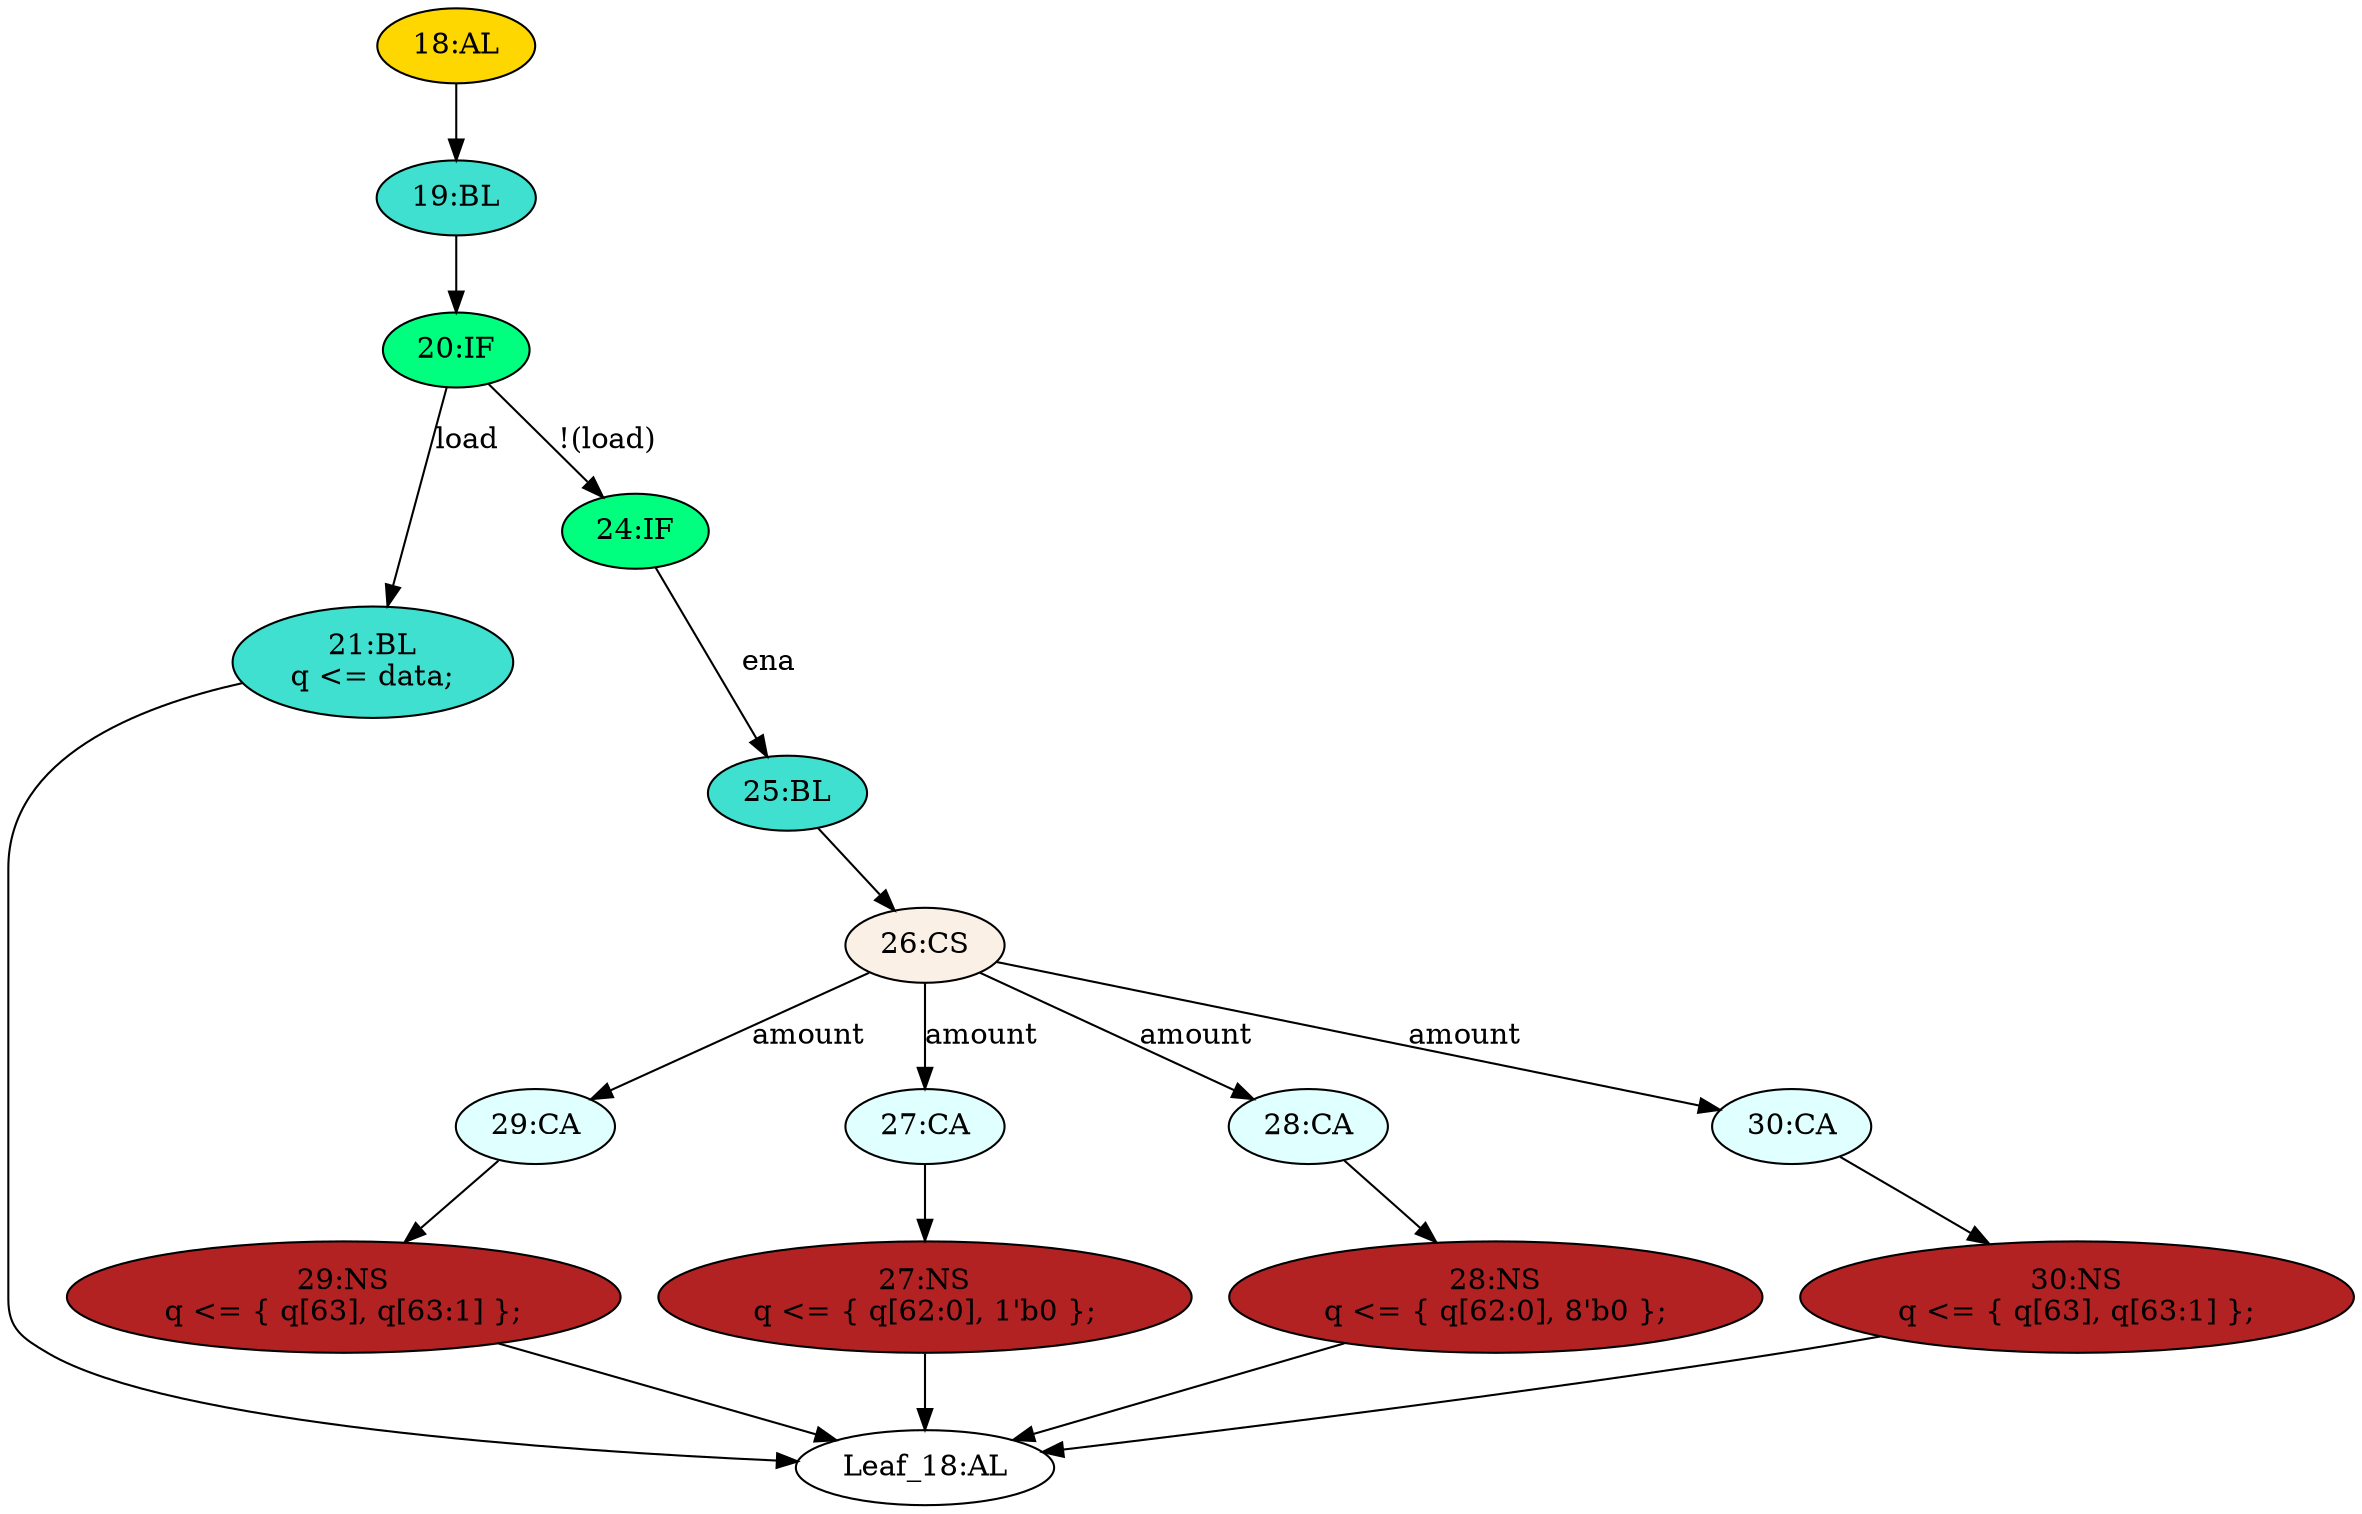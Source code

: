 strict digraph "" {
	node [label="\N"];
	"19:BL"	[ast="<pyverilog.vparser.ast.Block object at 0x7efe94f66a10>",
		fillcolor=turquoise,
		label="19:BL",
		statements="[]",
		style=filled,
		typ=Block];
	"20:IF"	[ast="<pyverilog.vparser.ast.IfStatement object at 0x7efe94f66b10>",
		fillcolor=springgreen,
		label="20:IF",
		statements="[]",
		style=filled,
		typ=IfStatement];
	"19:BL" -> "20:IF"	[cond="[]",
		lineno=None];
	"21:BL"	[ast="<pyverilog.vparser.ast.Block object at 0x7efe94f5cb50>",
		fillcolor=turquoise,
		label="21:BL
q <= data;",
		statements="[<pyverilog.vparser.ast.NonblockingSubstitution object at 0x7efe94f5cb90>]",
		style=filled,
		typ=Block];
	"Leaf_18:AL"	[def_var="['q']",
		label="Leaf_18:AL"];
	"21:BL" -> "Leaf_18:AL"	[cond="[]",
		lineno=None];
	"18:AL"	[ast="<pyverilog.vparser.ast.Always object at 0x7efe94f5ce10>",
		clk_sens=True,
		fillcolor=gold,
		label="18:AL",
		sens="['clk']",
		statements="[]",
		style=filled,
		typ=Always,
		use_var="['load', 'ena', 'amount', 'data', 'q']"];
	"18:AL" -> "19:BL"	[cond="[]",
		lineno=None];
	"28:NS"	[ast="<pyverilog.vparser.ast.NonblockingSubstitution object at 0x7efe94f5c0d0>",
		fillcolor=firebrick,
		label="28:NS
q <= { q[62:0], 8'b0 };",
		statements="[<pyverilog.vparser.ast.NonblockingSubstitution object at 0x7efe94f5c0d0>]",
		style=filled,
		typ=NonblockingSubstitution];
	"28:NS" -> "Leaf_18:AL"	[cond="[]",
		lineno=None];
	"20:IF" -> "21:BL"	[cond="['load']",
		label=load,
		lineno=20];
	"24:IF"	[ast="<pyverilog.vparser.ast.IfStatement object at 0x7efe94f66b90>",
		fillcolor=springgreen,
		label="24:IF",
		statements="[]",
		style=filled,
		typ=IfStatement];
	"20:IF" -> "24:IF"	[cond="['load']",
		label="!(load)",
		lineno=20];
	"30:NS"	[ast="<pyverilog.vparser.ast.NonblockingSubstitution object at 0x7efe94f5c790>",
		fillcolor=firebrick,
		label="30:NS
q <= { q[63], q[63:1] };",
		statements="[<pyverilog.vparser.ast.NonblockingSubstitution object at 0x7efe94f5c790>]",
		style=filled,
		typ=NonblockingSubstitution];
	"30:NS" -> "Leaf_18:AL"	[cond="[]",
		lineno=None];
	"25:BL"	[ast="<pyverilog.vparser.ast.Block object at 0x7efe94f66c10>",
		fillcolor=turquoise,
		label="25:BL",
		statements="[]",
		style=filled,
		typ=Block];
	"24:IF" -> "25:BL"	[cond="['ena']",
		label=ena,
		lineno=24];
	"29:CA"	[ast="<pyverilog.vparser.ast.Case object at 0x7efe94f5c350>",
		fillcolor=lightcyan,
		label="29:CA",
		statements="[]",
		style=filled,
		typ=Case];
	"29:NS"	[ast="<pyverilog.vparser.ast.NonblockingSubstitution object at 0x7efe94f5c3d0>",
		fillcolor=firebrick,
		label="29:NS
q <= { q[63], q[63:1] };",
		statements="[<pyverilog.vparser.ast.NonblockingSubstitution object at 0x7efe94f5c3d0>]",
		style=filled,
		typ=NonblockingSubstitution];
	"29:CA" -> "29:NS"	[cond="[]",
		lineno=None];
	"29:NS" -> "Leaf_18:AL"	[cond="[]",
		lineno=None];
	"26:CS"	[ast="<pyverilog.vparser.ast.CaseStatement object at 0x7efe94f66c50>",
		fillcolor=linen,
		label="26:CS",
		statements="[]",
		style=filled,
		typ=CaseStatement];
	"25:BL" -> "26:CS"	[cond="[]",
		lineno=None];
	"27:NS"	[ast="<pyverilog.vparser.ast.NonblockingSubstitution object at 0x7efe94f66d90>",
		fillcolor=firebrick,
		label="27:NS
q <= { q[62:0], 1'b0 };",
		statements="[<pyverilog.vparser.ast.NonblockingSubstitution object at 0x7efe94f66d90>]",
		style=filled,
		typ=NonblockingSubstitution];
	"27:NS" -> "Leaf_18:AL"	[cond="[]",
		lineno=None];
	"26:CS" -> "29:CA"	[cond="['amount']",
		label=amount,
		lineno=26];
	"27:CA"	[ast="<pyverilog.vparser.ast.Case object at 0x7efe94f66d10>",
		fillcolor=lightcyan,
		label="27:CA",
		statements="[]",
		style=filled,
		typ=Case];
	"26:CS" -> "27:CA"	[cond="['amount']",
		label=amount,
		lineno=26];
	"28:CA"	[ast="<pyverilog.vparser.ast.Case object at 0x7efe94f5c050>",
		fillcolor=lightcyan,
		label="28:CA",
		statements="[]",
		style=filled,
		typ=Case];
	"26:CS" -> "28:CA"	[cond="['amount']",
		label=amount,
		lineno=26];
	"30:CA"	[ast="<pyverilog.vparser.ast.Case object at 0x7efe94f5c710>",
		fillcolor=lightcyan,
		label="30:CA",
		statements="[]",
		style=filled,
		typ=Case];
	"26:CS" -> "30:CA"	[cond="['amount']",
		label=amount,
		lineno=26];
	"27:CA" -> "27:NS"	[cond="[]",
		lineno=None];
	"28:CA" -> "28:NS"	[cond="[]",
		lineno=None];
	"30:CA" -> "30:NS"	[cond="[]",
		lineno=None];
}
